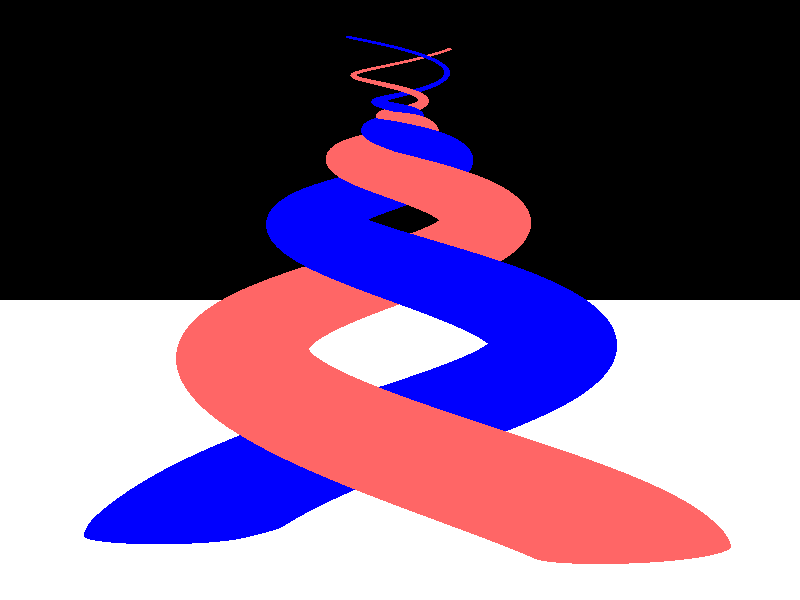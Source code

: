 // Idea: Two spirals "snakes" that merge together and curl around each other
// They grow from ground from two different points
// They have some similar properties, some different 
// But like the fanfare vase
// Blob?

                       
                            
                            
camera { location <0,10,-50> right 0.75*x direction 2*z look_at <0,10,0>}


plane { y, 0 pigment { color rgb<1,1,1> } }                

light_source { <50,40,0> color rgb<1,1,1> }

                                                
#declare points = 100;                                                

#macro lover()
    sphere_sweep {
        cubic_spline
        points,
        #local point = 0;                  
        #local spin = 0;                 
        #local yy = -1.0;
        #while ( point < points)                
            #local from_bottom = point/points;
            #local from_top = 1.0-from_bottom;
            #local from_middle = 0.5-from_bottom;
            #local rad = from_top*4.0 + from_middle*from_middle*13 - 1.4;
            #local _thickness  = from_top*from_top*2.0 + 0.05;
            <sin(spin) * rad, yy, cos(spin) * rad>, _thickness
            #local spin = spin + from_bottom * 0.1 + 0.2;
            #local yy = yy + rad * 0.13;
            #local point = point + 1;   
        #end     
    }
#end

object { 
    lover( )
    pigment { color rgb<1,0.4,0.4> }
    rotate y*90        
    // Idead: color to change along y-axis (moods change)
}

object { 
    lover( )   
    pigment { color rgb<0,0,1> }                         
    // Idead: color to change along y-axis (moods change)
    rotate y*270
}